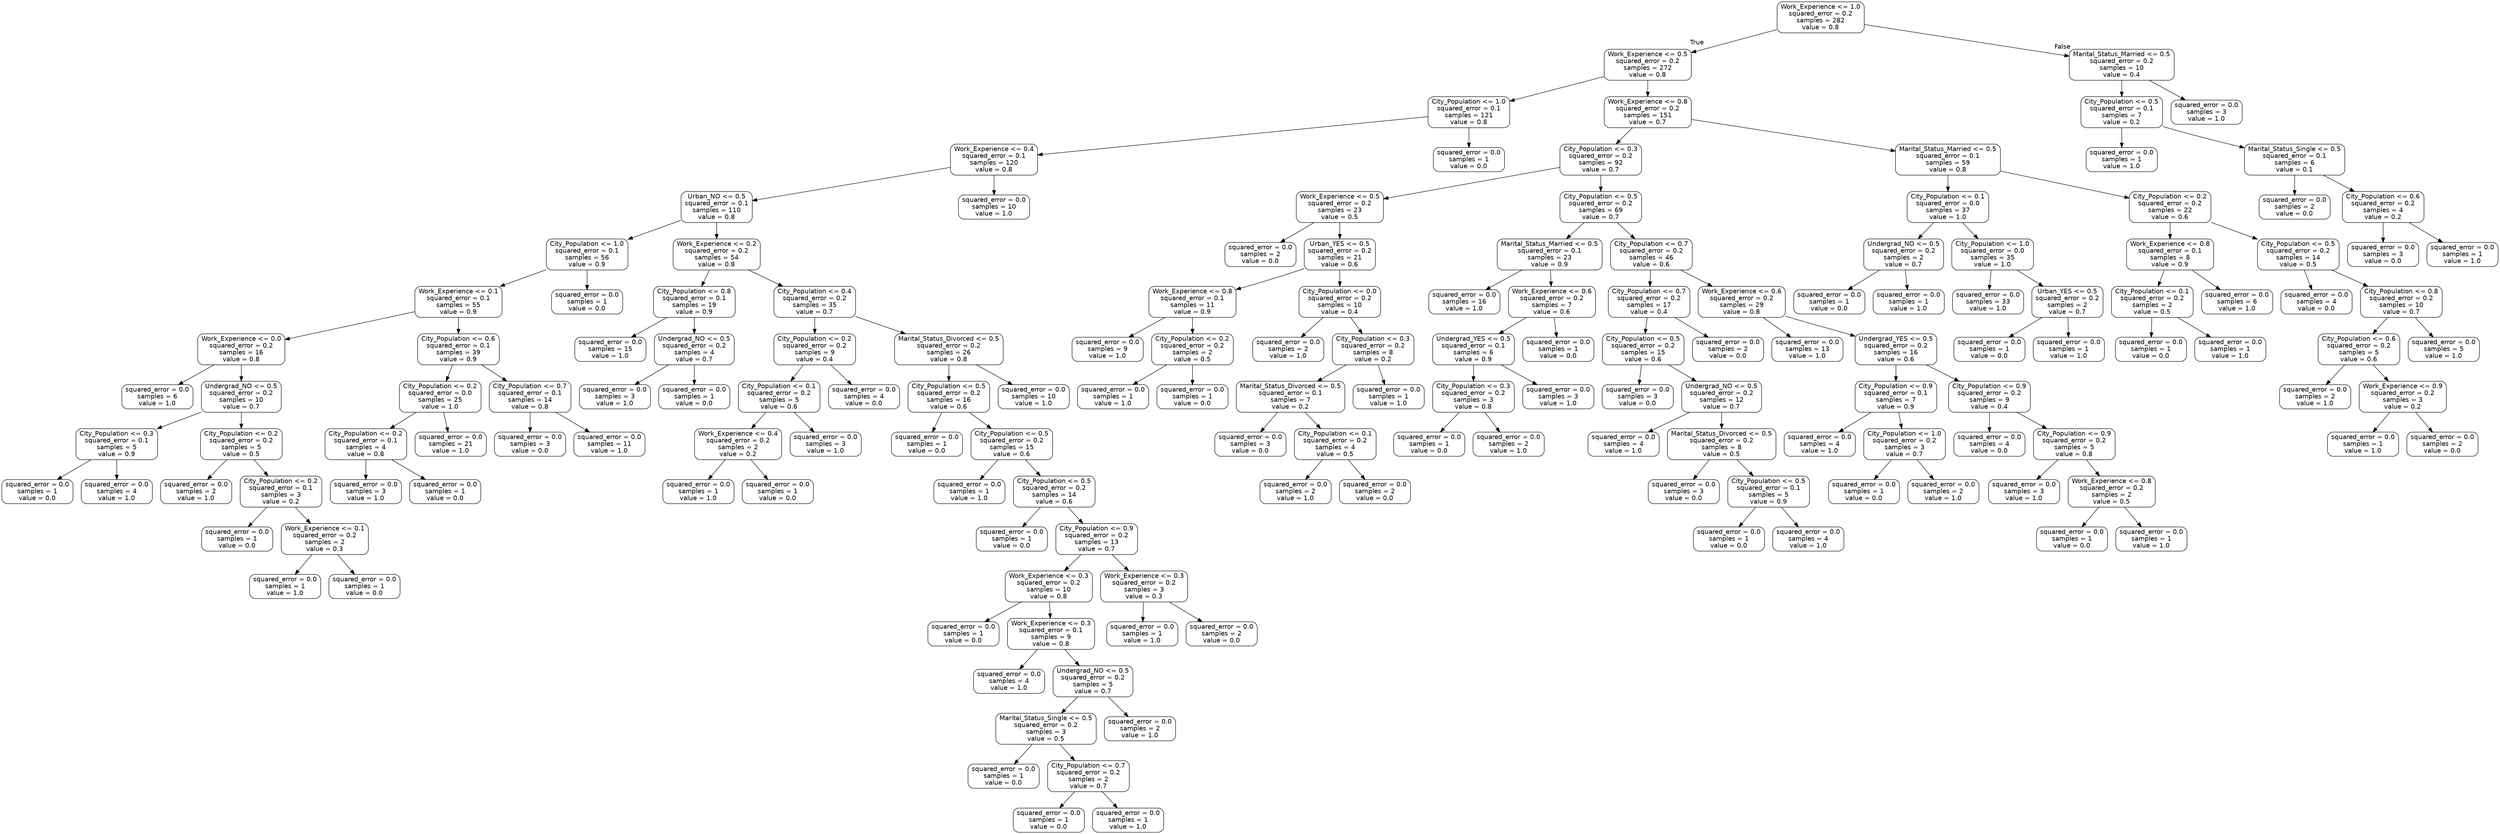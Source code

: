 digraph Tree {
node [shape=box, style="rounded", color="black", fontname="helvetica"] ;
edge [fontname="helvetica"] ;
0 [label="Work_Experience <= 1.0\nsquared_error = 0.2\nsamples = 282\nvalue = 0.8"] ;
1 [label="Work_Experience <= 0.5\nsquared_error = 0.2\nsamples = 272\nvalue = 0.8"] ;
0 -> 1 [labeldistance=2.5, labelangle=45, headlabel="True"] ;
2 [label="City_Population <= 1.0\nsquared_error = 0.1\nsamples = 121\nvalue = 0.8"] ;
1 -> 2 ;
3 [label="Work_Experience <= 0.4\nsquared_error = 0.1\nsamples = 120\nvalue = 0.8"] ;
2 -> 3 ;
4 [label="Urban_NO <= 0.5\nsquared_error = 0.1\nsamples = 110\nvalue = 0.8"] ;
3 -> 4 ;
5 [label="City_Population <= 1.0\nsquared_error = 0.1\nsamples = 56\nvalue = 0.9"] ;
4 -> 5 ;
6 [label="Work_Experience <= 0.1\nsquared_error = 0.1\nsamples = 55\nvalue = 0.9"] ;
5 -> 6 ;
7 [label="Work_Experience <= 0.0\nsquared_error = 0.2\nsamples = 16\nvalue = 0.8"] ;
6 -> 7 ;
8 [label="squared_error = 0.0\nsamples = 6\nvalue = 1.0"] ;
7 -> 8 ;
9 [label="Undergrad_NO <= 0.5\nsquared_error = 0.2\nsamples = 10\nvalue = 0.7"] ;
7 -> 9 ;
10 [label="City_Population <= 0.3\nsquared_error = 0.1\nsamples = 5\nvalue = 0.9"] ;
9 -> 10 ;
11 [label="squared_error = 0.0\nsamples = 1\nvalue = 0.0"] ;
10 -> 11 ;
12 [label="squared_error = 0.0\nsamples = 4\nvalue = 1.0"] ;
10 -> 12 ;
13 [label="City_Population <= 0.2\nsquared_error = 0.2\nsamples = 5\nvalue = 0.5"] ;
9 -> 13 ;
14 [label="squared_error = 0.0\nsamples = 2\nvalue = 1.0"] ;
13 -> 14 ;
15 [label="City_Population <= 0.2\nsquared_error = 0.1\nsamples = 3\nvalue = 0.2"] ;
13 -> 15 ;
16 [label="squared_error = 0.0\nsamples = 1\nvalue = 0.0"] ;
15 -> 16 ;
17 [label="Work_Experience <= 0.1\nsquared_error = 0.2\nsamples = 2\nvalue = 0.3"] ;
15 -> 17 ;
18 [label="squared_error = 0.0\nsamples = 1\nvalue = 1.0"] ;
17 -> 18 ;
19 [label="squared_error = 0.0\nsamples = 1\nvalue = 0.0"] ;
17 -> 19 ;
20 [label="City_Population <= 0.6\nsquared_error = 0.1\nsamples = 39\nvalue = 0.9"] ;
6 -> 20 ;
21 [label="City_Population <= 0.2\nsquared_error = 0.0\nsamples = 25\nvalue = 1.0"] ;
20 -> 21 ;
22 [label="City_Population <= 0.2\nsquared_error = 0.1\nsamples = 4\nvalue = 0.8"] ;
21 -> 22 ;
23 [label="squared_error = 0.0\nsamples = 3\nvalue = 1.0"] ;
22 -> 23 ;
24 [label="squared_error = 0.0\nsamples = 1\nvalue = 0.0"] ;
22 -> 24 ;
25 [label="squared_error = 0.0\nsamples = 21\nvalue = 1.0"] ;
21 -> 25 ;
26 [label="City_Population <= 0.7\nsquared_error = 0.1\nsamples = 14\nvalue = 0.8"] ;
20 -> 26 ;
27 [label="squared_error = 0.0\nsamples = 3\nvalue = 0.0"] ;
26 -> 27 ;
28 [label="squared_error = 0.0\nsamples = 11\nvalue = 1.0"] ;
26 -> 28 ;
29 [label="squared_error = 0.0\nsamples = 1\nvalue = 0.0"] ;
5 -> 29 ;
30 [label="Work_Experience <= 0.2\nsquared_error = 0.2\nsamples = 54\nvalue = 0.8"] ;
4 -> 30 ;
31 [label="City_Population <= 0.8\nsquared_error = 0.1\nsamples = 19\nvalue = 0.9"] ;
30 -> 31 ;
32 [label="squared_error = 0.0\nsamples = 15\nvalue = 1.0"] ;
31 -> 32 ;
33 [label="Undergrad_NO <= 0.5\nsquared_error = 0.2\nsamples = 4\nvalue = 0.7"] ;
31 -> 33 ;
34 [label="squared_error = 0.0\nsamples = 3\nvalue = 1.0"] ;
33 -> 34 ;
35 [label="squared_error = 0.0\nsamples = 1\nvalue = 0.0"] ;
33 -> 35 ;
36 [label="City_Population <= 0.4\nsquared_error = 0.2\nsamples = 35\nvalue = 0.7"] ;
30 -> 36 ;
37 [label="City_Population <= 0.2\nsquared_error = 0.2\nsamples = 9\nvalue = 0.4"] ;
36 -> 37 ;
38 [label="City_Population <= 0.1\nsquared_error = 0.2\nsamples = 5\nvalue = 0.6"] ;
37 -> 38 ;
39 [label="Work_Experience <= 0.4\nsquared_error = 0.2\nsamples = 2\nvalue = 0.2"] ;
38 -> 39 ;
40 [label="squared_error = 0.0\nsamples = 1\nvalue = 1.0"] ;
39 -> 40 ;
41 [label="squared_error = 0.0\nsamples = 1\nvalue = 0.0"] ;
39 -> 41 ;
42 [label="squared_error = 0.0\nsamples = 3\nvalue = 1.0"] ;
38 -> 42 ;
43 [label="squared_error = 0.0\nsamples = 4\nvalue = 0.0"] ;
37 -> 43 ;
44 [label="Marital_Status_Divorced <= 0.5\nsquared_error = 0.2\nsamples = 26\nvalue = 0.8"] ;
36 -> 44 ;
45 [label="City_Population <= 0.5\nsquared_error = 0.2\nsamples = 16\nvalue = 0.6"] ;
44 -> 45 ;
46 [label="squared_error = 0.0\nsamples = 1\nvalue = 0.0"] ;
45 -> 46 ;
47 [label="City_Population <= 0.5\nsquared_error = 0.2\nsamples = 15\nvalue = 0.6"] ;
45 -> 47 ;
48 [label="squared_error = 0.0\nsamples = 1\nvalue = 1.0"] ;
47 -> 48 ;
49 [label="City_Population <= 0.5\nsquared_error = 0.2\nsamples = 14\nvalue = 0.6"] ;
47 -> 49 ;
50 [label="squared_error = 0.0\nsamples = 1\nvalue = 0.0"] ;
49 -> 50 ;
51 [label="City_Population <= 0.9\nsquared_error = 0.2\nsamples = 13\nvalue = 0.7"] ;
49 -> 51 ;
52 [label="Work_Experience <= 0.3\nsquared_error = 0.2\nsamples = 10\nvalue = 0.8"] ;
51 -> 52 ;
53 [label="squared_error = 0.0\nsamples = 1\nvalue = 0.0"] ;
52 -> 53 ;
54 [label="Work_Experience <= 0.3\nsquared_error = 0.1\nsamples = 9\nvalue = 0.8"] ;
52 -> 54 ;
55 [label="squared_error = 0.0\nsamples = 4\nvalue = 1.0"] ;
54 -> 55 ;
56 [label="Undergrad_NO <= 0.5\nsquared_error = 0.2\nsamples = 5\nvalue = 0.7"] ;
54 -> 56 ;
57 [label="Marital_Status_Single <= 0.5\nsquared_error = 0.2\nsamples = 3\nvalue = 0.5"] ;
56 -> 57 ;
58 [label="squared_error = 0.0\nsamples = 1\nvalue = 0.0"] ;
57 -> 58 ;
59 [label="City_Population <= 0.7\nsquared_error = 0.2\nsamples = 2\nvalue = 0.7"] ;
57 -> 59 ;
60 [label="squared_error = 0.0\nsamples = 1\nvalue = 0.0"] ;
59 -> 60 ;
61 [label="squared_error = 0.0\nsamples = 1\nvalue = 1.0"] ;
59 -> 61 ;
62 [label="squared_error = 0.0\nsamples = 2\nvalue = 1.0"] ;
56 -> 62 ;
63 [label="Work_Experience <= 0.3\nsquared_error = 0.2\nsamples = 3\nvalue = 0.3"] ;
51 -> 63 ;
64 [label="squared_error = 0.0\nsamples = 1\nvalue = 1.0"] ;
63 -> 64 ;
65 [label="squared_error = 0.0\nsamples = 2\nvalue = 0.0"] ;
63 -> 65 ;
66 [label="squared_error = 0.0\nsamples = 10\nvalue = 1.0"] ;
44 -> 66 ;
67 [label="squared_error = 0.0\nsamples = 10\nvalue = 1.0"] ;
3 -> 67 ;
68 [label="squared_error = 0.0\nsamples = 1\nvalue = 0.0"] ;
2 -> 68 ;
69 [label="Work_Experience <= 0.8\nsquared_error = 0.2\nsamples = 151\nvalue = 0.7"] ;
1 -> 69 ;
70 [label="City_Population <= 0.3\nsquared_error = 0.2\nsamples = 92\nvalue = 0.7"] ;
69 -> 70 ;
71 [label="Work_Experience <= 0.5\nsquared_error = 0.2\nsamples = 23\nvalue = 0.5"] ;
70 -> 71 ;
72 [label="squared_error = 0.0\nsamples = 2\nvalue = 0.0"] ;
71 -> 72 ;
73 [label="Urban_YES <= 0.5\nsquared_error = 0.2\nsamples = 21\nvalue = 0.6"] ;
71 -> 73 ;
74 [label="Work_Experience <= 0.8\nsquared_error = 0.1\nsamples = 11\nvalue = 0.9"] ;
73 -> 74 ;
75 [label="squared_error = 0.0\nsamples = 9\nvalue = 1.0"] ;
74 -> 75 ;
76 [label="City_Population <= 0.2\nsquared_error = 0.2\nsamples = 2\nvalue = 0.5"] ;
74 -> 76 ;
77 [label="squared_error = 0.0\nsamples = 1\nvalue = 1.0"] ;
76 -> 77 ;
78 [label="squared_error = 0.0\nsamples = 1\nvalue = 0.0"] ;
76 -> 78 ;
79 [label="City_Population <= 0.0\nsquared_error = 0.2\nsamples = 10\nvalue = 0.4"] ;
73 -> 79 ;
80 [label="squared_error = 0.0\nsamples = 2\nvalue = 1.0"] ;
79 -> 80 ;
81 [label="City_Population <= 0.3\nsquared_error = 0.2\nsamples = 8\nvalue = 0.2"] ;
79 -> 81 ;
82 [label="Marital_Status_Divorced <= 0.5\nsquared_error = 0.1\nsamples = 7\nvalue = 0.2"] ;
81 -> 82 ;
83 [label="squared_error = 0.0\nsamples = 3\nvalue = 0.0"] ;
82 -> 83 ;
84 [label="City_Population <= 0.1\nsquared_error = 0.2\nsamples = 4\nvalue = 0.5"] ;
82 -> 84 ;
85 [label="squared_error = 0.0\nsamples = 2\nvalue = 1.0"] ;
84 -> 85 ;
86 [label="squared_error = 0.0\nsamples = 2\nvalue = 0.0"] ;
84 -> 86 ;
87 [label="squared_error = 0.0\nsamples = 1\nvalue = 1.0"] ;
81 -> 87 ;
88 [label="City_Population <= 0.5\nsquared_error = 0.2\nsamples = 69\nvalue = 0.7"] ;
70 -> 88 ;
89 [label="Marital_Status_Married <= 0.5\nsquared_error = 0.1\nsamples = 23\nvalue = 0.9"] ;
88 -> 89 ;
90 [label="squared_error = 0.0\nsamples = 16\nvalue = 1.0"] ;
89 -> 90 ;
91 [label="Work_Experience <= 0.6\nsquared_error = 0.2\nsamples = 7\nvalue = 0.6"] ;
89 -> 91 ;
92 [label="Undergrad_YES <= 0.5\nsquared_error = 0.1\nsamples = 6\nvalue = 0.9"] ;
91 -> 92 ;
93 [label="City_Population <= 0.3\nsquared_error = 0.2\nsamples = 3\nvalue = 0.8"] ;
92 -> 93 ;
94 [label="squared_error = 0.0\nsamples = 1\nvalue = 0.0"] ;
93 -> 94 ;
95 [label="squared_error = 0.0\nsamples = 2\nvalue = 1.0"] ;
93 -> 95 ;
96 [label="squared_error = 0.0\nsamples = 3\nvalue = 1.0"] ;
92 -> 96 ;
97 [label="squared_error = 0.0\nsamples = 1\nvalue = 0.0"] ;
91 -> 97 ;
98 [label="City_Population <= 0.7\nsquared_error = 0.2\nsamples = 46\nvalue = 0.6"] ;
88 -> 98 ;
99 [label="City_Population <= 0.7\nsquared_error = 0.2\nsamples = 17\nvalue = 0.4"] ;
98 -> 99 ;
100 [label="City_Population <= 0.5\nsquared_error = 0.2\nsamples = 15\nvalue = 0.6"] ;
99 -> 100 ;
101 [label="squared_error = 0.0\nsamples = 3\nvalue = 0.0"] ;
100 -> 101 ;
102 [label="Undergrad_NO <= 0.5\nsquared_error = 0.2\nsamples = 12\nvalue = 0.7"] ;
100 -> 102 ;
103 [label="squared_error = 0.0\nsamples = 4\nvalue = 1.0"] ;
102 -> 103 ;
104 [label="Marital_Status_Divorced <= 0.5\nsquared_error = 0.2\nsamples = 8\nvalue = 0.5"] ;
102 -> 104 ;
105 [label="squared_error = 0.0\nsamples = 3\nvalue = 0.0"] ;
104 -> 105 ;
106 [label="City_Population <= 0.5\nsquared_error = 0.1\nsamples = 5\nvalue = 0.9"] ;
104 -> 106 ;
107 [label="squared_error = 0.0\nsamples = 1\nvalue = 0.0"] ;
106 -> 107 ;
108 [label="squared_error = 0.0\nsamples = 4\nvalue = 1.0"] ;
106 -> 108 ;
109 [label="squared_error = 0.0\nsamples = 2\nvalue = 0.0"] ;
99 -> 109 ;
110 [label="Work_Experience <= 0.6\nsquared_error = 0.2\nsamples = 29\nvalue = 0.8"] ;
98 -> 110 ;
111 [label="squared_error = 0.0\nsamples = 13\nvalue = 1.0"] ;
110 -> 111 ;
112 [label="Undergrad_YES <= 0.5\nsquared_error = 0.2\nsamples = 16\nvalue = 0.6"] ;
110 -> 112 ;
113 [label="City_Population <= 0.9\nsquared_error = 0.1\nsamples = 7\nvalue = 0.9"] ;
112 -> 113 ;
114 [label="squared_error = 0.0\nsamples = 4\nvalue = 1.0"] ;
113 -> 114 ;
115 [label="City_Population <= 1.0\nsquared_error = 0.2\nsamples = 3\nvalue = 0.7"] ;
113 -> 115 ;
116 [label="squared_error = 0.0\nsamples = 1\nvalue = 0.0"] ;
115 -> 116 ;
117 [label="squared_error = 0.0\nsamples = 2\nvalue = 1.0"] ;
115 -> 117 ;
118 [label="City_Population <= 0.9\nsquared_error = 0.2\nsamples = 9\nvalue = 0.4"] ;
112 -> 118 ;
119 [label="squared_error = 0.0\nsamples = 4\nvalue = 0.0"] ;
118 -> 119 ;
120 [label="City_Population <= 0.9\nsquared_error = 0.2\nsamples = 5\nvalue = 0.8"] ;
118 -> 120 ;
121 [label="squared_error = 0.0\nsamples = 3\nvalue = 1.0"] ;
120 -> 121 ;
122 [label="Work_Experience <= 0.8\nsquared_error = 0.2\nsamples = 2\nvalue = 0.5"] ;
120 -> 122 ;
123 [label="squared_error = 0.0\nsamples = 1\nvalue = 0.0"] ;
122 -> 123 ;
124 [label="squared_error = 0.0\nsamples = 1\nvalue = 1.0"] ;
122 -> 124 ;
125 [label="Marital_Status_Married <= 0.5\nsquared_error = 0.1\nsamples = 59\nvalue = 0.8"] ;
69 -> 125 ;
126 [label="City_Population <= 0.1\nsquared_error = 0.0\nsamples = 37\nvalue = 1.0"] ;
125 -> 126 ;
127 [label="Undergrad_NO <= 0.5\nsquared_error = 0.2\nsamples = 2\nvalue = 0.7"] ;
126 -> 127 ;
128 [label="squared_error = 0.0\nsamples = 1\nvalue = 0.0"] ;
127 -> 128 ;
129 [label="squared_error = 0.0\nsamples = 1\nvalue = 1.0"] ;
127 -> 129 ;
130 [label="City_Population <= 1.0\nsquared_error = 0.0\nsamples = 35\nvalue = 1.0"] ;
126 -> 130 ;
131 [label="squared_error = 0.0\nsamples = 33\nvalue = 1.0"] ;
130 -> 131 ;
132 [label="Urban_YES <= 0.5\nsquared_error = 0.2\nsamples = 2\nvalue = 0.7"] ;
130 -> 132 ;
133 [label="squared_error = 0.0\nsamples = 1\nvalue = 0.0"] ;
132 -> 133 ;
134 [label="squared_error = 0.0\nsamples = 1\nvalue = 1.0"] ;
132 -> 134 ;
135 [label="City_Population <= 0.2\nsquared_error = 0.2\nsamples = 22\nvalue = 0.6"] ;
125 -> 135 ;
136 [label="Work_Experience <= 0.8\nsquared_error = 0.1\nsamples = 8\nvalue = 0.9"] ;
135 -> 136 ;
137 [label="City_Population <= 0.1\nsquared_error = 0.2\nsamples = 2\nvalue = 0.5"] ;
136 -> 137 ;
138 [label="squared_error = 0.0\nsamples = 1\nvalue = 0.0"] ;
137 -> 138 ;
139 [label="squared_error = 0.0\nsamples = 1\nvalue = 1.0"] ;
137 -> 139 ;
140 [label="squared_error = 0.0\nsamples = 6\nvalue = 1.0"] ;
136 -> 140 ;
141 [label="City_Population <= 0.5\nsquared_error = 0.2\nsamples = 14\nvalue = 0.5"] ;
135 -> 141 ;
142 [label="squared_error = 0.0\nsamples = 4\nvalue = 0.0"] ;
141 -> 142 ;
143 [label="City_Population <= 0.8\nsquared_error = 0.2\nsamples = 10\nvalue = 0.7"] ;
141 -> 143 ;
144 [label="City_Population <= 0.6\nsquared_error = 0.2\nsamples = 5\nvalue = 0.6"] ;
143 -> 144 ;
145 [label="squared_error = 0.0\nsamples = 2\nvalue = 1.0"] ;
144 -> 145 ;
146 [label="Work_Experience <= 0.9\nsquared_error = 0.2\nsamples = 3\nvalue = 0.2"] ;
144 -> 146 ;
147 [label="squared_error = 0.0\nsamples = 1\nvalue = 1.0"] ;
146 -> 147 ;
148 [label="squared_error = 0.0\nsamples = 2\nvalue = 0.0"] ;
146 -> 148 ;
149 [label="squared_error = 0.0\nsamples = 5\nvalue = 1.0"] ;
143 -> 149 ;
150 [label="Marital_Status_Married <= 0.5\nsquared_error = 0.2\nsamples = 10\nvalue = 0.4"] ;
0 -> 150 [labeldistance=2.5, labelangle=-45, headlabel="False"] ;
151 [label="City_Population <= 0.5\nsquared_error = 0.1\nsamples = 7\nvalue = 0.2"] ;
150 -> 151 ;
152 [label="squared_error = 0.0\nsamples = 1\nvalue = 1.0"] ;
151 -> 152 ;
153 [label="Marital_Status_Single <= 0.5\nsquared_error = 0.1\nsamples = 6\nvalue = 0.1"] ;
151 -> 153 ;
154 [label="squared_error = 0.0\nsamples = 2\nvalue = 0.0"] ;
153 -> 154 ;
155 [label="City_Population <= 0.6\nsquared_error = 0.2\nsamples = 4\nvalue = 0.2"] ;
153 -> 155 ;
156 [label="squared_error = 0.0\nsamples = 3\nvalue = 0.0"] ;
155 -> 156 ;
157 [label="squared_error = 0.0\nsamples = 1\nvalue = 1.0"] ;
155 -> 157 ;
158 [label="squared_error = 0.0\nsamples = 3\nvalue = 1.0"] ;
150 -> 158 ;
}